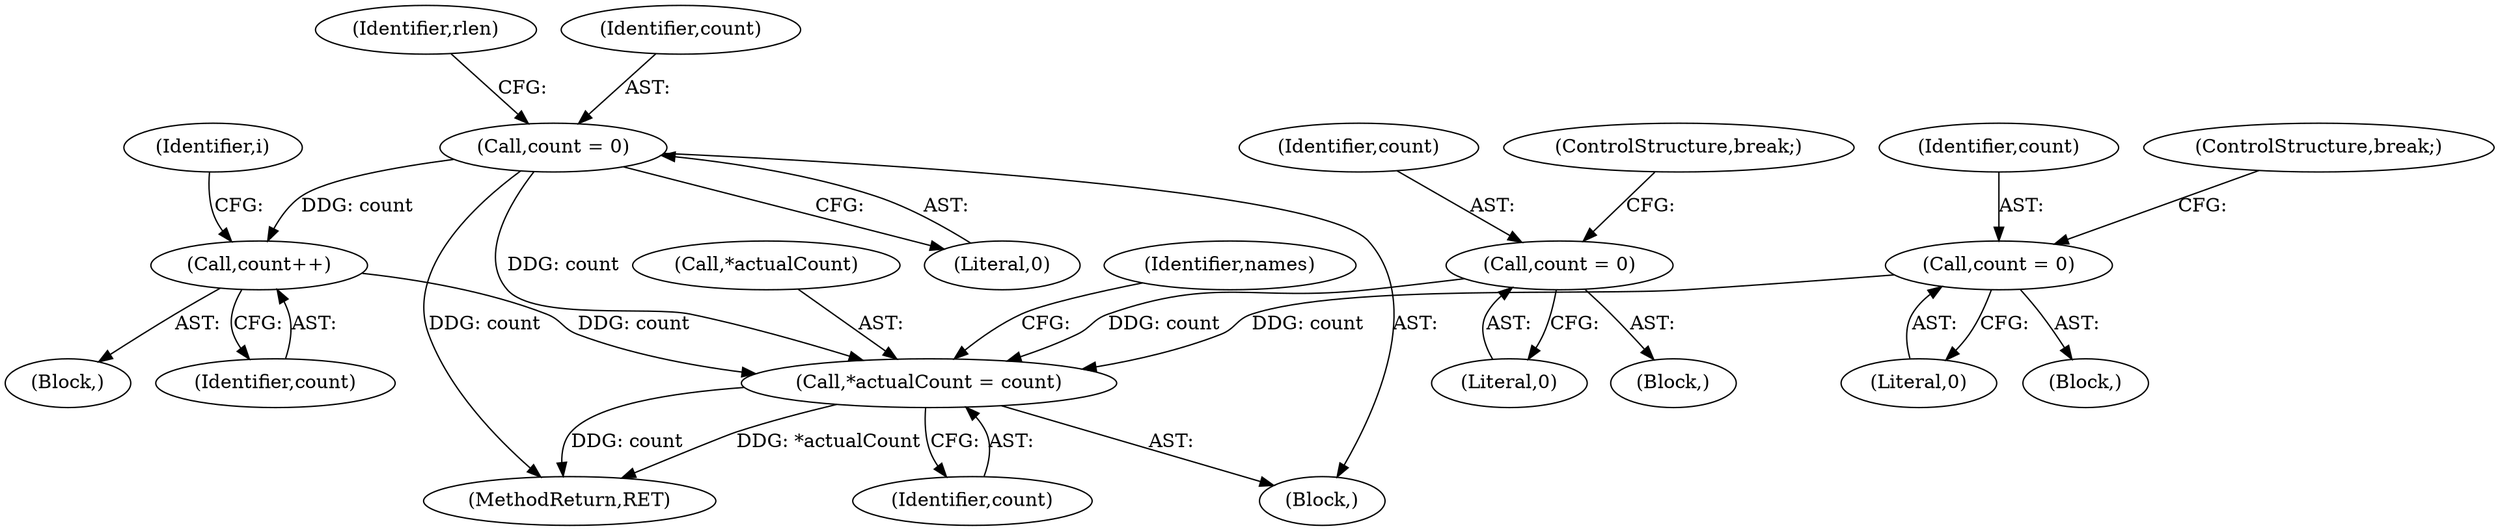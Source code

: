 digraph "0_libx11_8c29f1607a31dac0911e45a0dd3d74173822b3c9@pointer" {
"1000353" [label="(Call,*actualCount = count)"];
"1000338" [label="(Call,count = 0)"];
"1000128" [label="(Call,count = 0)"];
"1000329" [label="(Call,count++)"];
"1000349" [label="(Call,count = 0)"];
"1000128" [label="(Call,count = 0)"];
"1000135" [label="(Identifier,rlen)"];
"1000351" [label="(Literal,0)"];
"1000340" [label="(Literal,0)"];
"1000318" [label="(Block,)"];
"1000330" [label="(Identifier,count)"];
"1000293" [label="(Identifier,i)"];
"1000354" [label="(Call,*actualCount)"];
"1000353" [label="(Call,*actualCount = count)"];
"1000329" [label="(Call,count++)"];
"1000356" [label="(Identifier,count)"];
"1000352" [label="(ControlStructure,break;)"];
"1000341" [label="(ControlStructure,break;)"];
"1000370" [label="(MethodReturn,RET)"];
"1000359" [label="(Identifier,names)"];
"1000332" [label="(Block,)"];
"1000114" [label="(Block,)"];
"1000343" [label="(Block,)"];
"1000350" [label="(Identifier,count)"];
"1000338" [label="(Call,count = 0)"];
"1000349" [label="(Call,count = 0)"];
"1000130" [label="(Literal,0)"];
"1000129" [label="(Identifier,count)"];
"1000339" [label="(Identifier,count)"];
"1000353" -> "1000114"  [label="AST: "];
"1000353" -> "1000356"  [label="CFG: "];
"1000354" -> "1000353"  [label="AST: "];
"1000356" -> "1000353"  [label="AST: "];
"1000359" -> "1000353"  [label="CFG: "];
"1000353" -> "1000370"  [label="DDG: count"];
"1000353" -> "1000370"  [label="DDG: *actualCount"];
"1000338" -> "1000353"  [label="DDG: count"];
"1000128" -> "1000353"  [label="DDG: count"];
"1000329" -> "1000353"  [label="DDG: count"];
"1000349" -> "1000353"  [label="DDG: count"];
"1000338" -> "1000332"  [label="AST: "];
"1000338" -> "1000340"  [label="CFG: "];
"1000339" -> "1000338"  [label="AST: "];
"1000340" -> "1000338"  [label="AST: "];
"1000341" -> "1000338"  [label="CFG: "];
"1000128" -> "1000114"  [label="AST: "];
"1000128" -> "1000130"  [label="CFG: "];
"1000129" -> "1000128"  [label="AST: "];
"1000130" -> "1000128"  [label="AST: "];
"1000135" -> "1000128"  [label="CFG: "];
"1000128" -> "1000370"  [label="DDG: count"];
"1000128" -> "1000329"  [label="DDG: count"];
"1000329" -> "1000318"  [label="AST: "];
"1000329" -> "1000330"  [label="CFG: "];
"1000330" -> "1000329"  [label="AST: "];
"1000293" -> "1000329"  [label="CFG: "];
"1000349" -> "1000343"  [label="AST: "];
"1000349" -> "1000351"  [label="CFG: "];
"1000350" -> "1000349"  [label="AST: "];
"1000351" -> "1000349"  [label="AST: "];
"1000352" -> "1000349"  [label="CFG: "];
}

